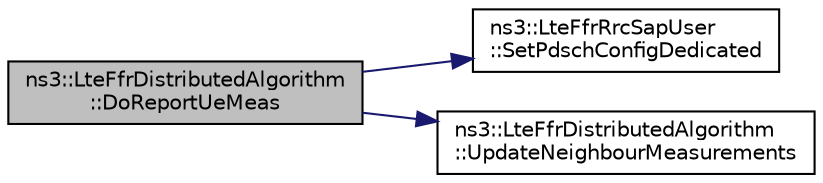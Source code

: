 digraph "ns3::LteFfrDistributedAlgorithm::DoReportUeMeas"
{
  edge [fontname="Helvetica",fontsize="10",labelfontname="Helvetica",labelfontsize="10"];
  node [fontname="Helvetica",fontsize="10",shape=record];
  rankdir="LR";
  Node1 [label="ns3::LteFfrDistributedAlgorithm\l::DoReportUeMeas",height=0.2,width=0.4,color="black", fillcolor="grey75", style="filled", fontcolor="black"];
  Node1 -> Node2 [color="midnightblue",fontsize="10",style="solid"];
  Node2 [label="ns3::LteFfrRrcSapUser\l::SetPdschConfigDedicated",height=0.2,width=0.4,color="black", fillcolor="white", style="filled",URL="$da/d7f/classns3_1_1LteFfrRrcSapUser.html#a9909ef4226b3192d61dd48f31673c314",tooltip="Instruct the eNodeB RRC entity to perform RrcConnectionReconfiguration to inform UE about new PdschCo..."];
  Node1 -> Node3 [color="midnightblue",fontsize="10",style="solid"];
  Node3 [label="ns3::LteFfrDistributedAlgorithm\l::UpdateNeighbourMeasurements",height=0.2,width=0.4,color="black", fillcolor="white", style="filled",URL="$de/d67/classns3_1_1LteFfrDistributedAlgorithm.html#a231df7e6a8731c11790643619a1d2858"];
}
